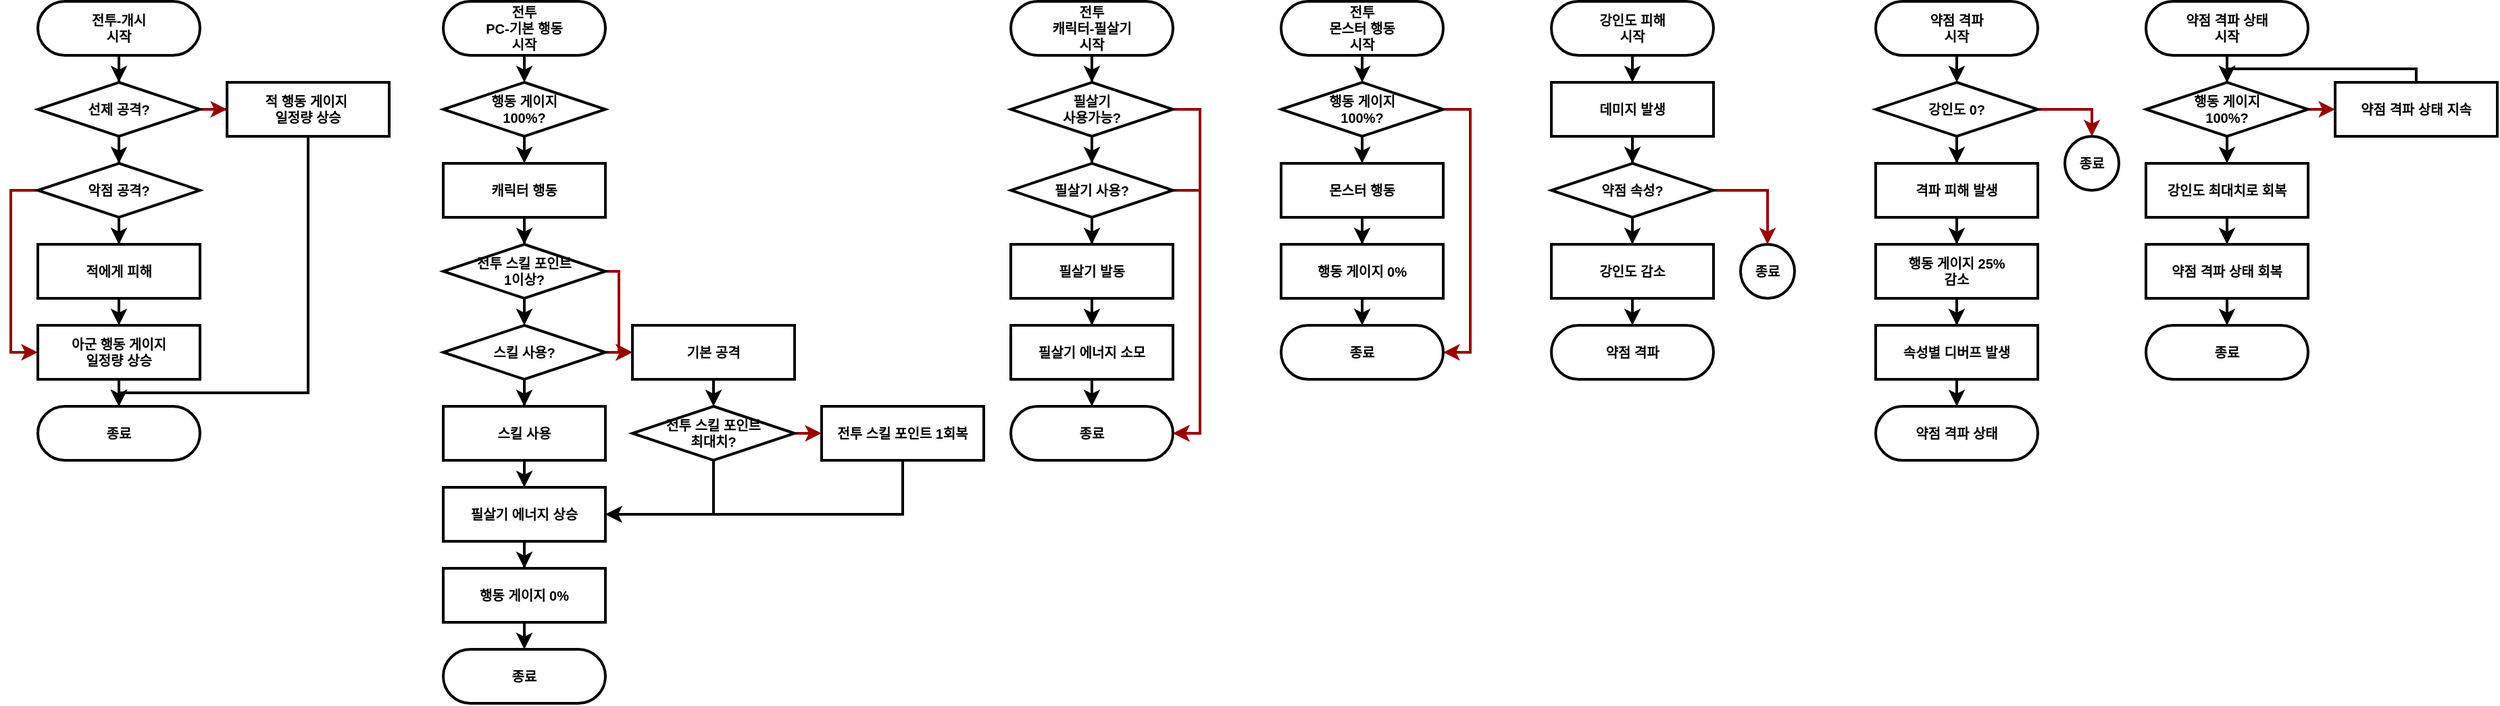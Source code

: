 <mxfile version="24.2.5" type="device">
  <diagram name="페이지-1" id="MwEd6E1gdcDkhidKaNLA">
    <mxGraphModel dx="1024" dy="1720" grid="1" gridSize="10" guides="1" tooltips="1" connect="1" arrows="1" fold="1" page="1" pageScale="1" pageWidth="827" pageHeight="1169" math="0" shadow="0">
      <root>
        <mxCell id="0" />
        <mxCell id="1" parent="0" />
        <mxCell id="18gImQfeWQ34hZyEtN6l-5" style="edgeStyle=orthogonalEdgeStyle;rounded=0;orthogonalLoop=1;jettySize=auto;html=1;exitX=0.5;exitY=1;exitDx=0;exitDy=0;strokeWidth=2;fontSize=10;fontStyle=1" parent="1" source="18gImQfeWQ34hZyEtN6l-1" target="18gImQfeWQ34hZyEtN6l-2" edge="1">
          <mxGeometry relative="1" as="geometry" />
        </mxCell>
        <mxCell id="18gImQfeWQ34hZyEtN6l-1" value="전투-개시&lt;div style=&quot;font-size: 10px;&quot;&gt;&lt;span style=&quot;background-color: initial; font-size: 10px;&quot;&gt;시작&lt;/span&gt;&lt;/div&gt;" style="rounded=1;whiteSpace=wrap;html=1;arcSize=50;strokeWidth=2;fontSize=10;fontStyle=1" parent="1" vertex="1">
          <mxGeometry x="40" width="120" height="40" as="geometry" />
        </mxCell>
        <mxCell id="18gImQfeWQ34hZyEtN6l-6" style="edgeStyle=orthogonalEdgeStyle;rounded=0;orthogonalLoop=1;jettySize=auto;html=1;exitX=0.5;exitY=1;exitDx=0;exitDy=0;strokeWidth=2;fontSize=10;fontStyle=1" parent="1" source="18gImQfeWQ34hZyEtN6l-2" target="18gImQfeWQ34hZyEtN6l-3" edge="1">
          <mxGeometry relative="1" as="geometry" />
        </mxCell>
        <mxCell id="18gImQfeWQ34hZyEtN6l-7" style="edgeStyle=orthogonalEdgeStyle;rounded=0;orthogonalLoop=1;jettySize=auto;html=1;exitX=1;exitY=0.5;exitDx=0;exitDy=0;strokeColor=#990000;strokeWidth=2;fontSize=10;fontStyle=1" parent="1" source="18gImQfeWQ34hZyEtN6l-2" target="18gImQfeWQ34hZyEtN6l-4" edge="1">
          <mxGeometry relative="1" as="geometry" />
        </mxCell>
        <mxCell id="18gImQfeWQ34hZyEtN6l-2" value="선제 공격?" style="rhombus;whiteSpace=wrap;html=1;strokeWidth=2;fontSize=10;fontStyle=1" parent="1" vertex="1">
          <mxGeometry x="40" y="60" width="120" height="40" as="geometry" />
        </mxCell>
        <mxCell id="18gImQfeWQ34hZyEtN6l-9" style="edgeStyle=orthogonalEdgeStyle;rounded=0;orthogonalLoop=1;jettySize=auto;html=1;exitX=0.5;exitY=1;exitDx=0;exitDy=0;strokeWidth=2;fontSize=10;fontStyle=1" parent="1" source="18gImQfeWQ34hZyEtN6l-3" target="18gImQfeWQ34hZyEtN6l-8" edge="1">
          <mxGeometry relative="1" as="geometry" />
        </mxCell>
        <mxCell id="18gImQfeWQ34hZyEtN6l-12" style="edgeStyle=orthogonalEdgeStyle;rounded=0;orthogonalLoop=1;jettySize=auto;html=1;exitX=0;exitY=0.5;exitDx=0;exitDy=0;entryX=0;entryY=0.5;entryDx=0;entryDy=0;strokeColor=#990000;strokeWidth=2;fontSize=10;fontStyle=1" parent="1" source="18gImQfeWQ34hZyEtN6l-3" target="18gImQfeWQ34hZyEtN6l-10" edge="1">
          <mxGeometry relative="1" as="geometry" />
        </mxCell>
        <mxCell id="18gImQfeWQ34hZyEtN6l-3" value="악점 공격?" style="rhombus;whiteSpace=wrap;html=1;strokeWidth=2;fontSize=10;fontStyle=1" parent="1" vertex="1">
          <mxGeometry x="40" y="120" width="120" height="40" as="geometry" />
        </mxCell>
        <mxCell id="18gImQfeWQ34hZyEtN6l-14" style="edgeStyle=orthogonalEdgeStyle;rounded=0;orthogonalLoop=1;jettySize=auto;html=1;exitX=0.5;exitY=1;exitDx=0;exitDy=0;entryX=0.5;entryY=0;entryDx=0;entryDy=0;strokeWidth=2;fontSize=10;fontStyle=1" parent="1" source="18gImQfeWQ34hZyEtN6l-4" target="18gImQfeWQ34hZyEtN6l-13" edge="1">
          <mxGeometry relative="1" as="geometry">
            <Array as="points">
              <mxPoint x="240" y="290" />
              <mxPoint x="100" y="290" />
            </Array>
          </mxGeometry>
        </mxCell>
        <mxCell id="18gImQfeWQ34hZyEtN6l-4" value="적 행동 게이지&amp;nbsp;&lt;div style=&quot;font-size: 10px;&quot;&gt;일정량 상승&lt;/div&gt;" style="rounded=1;whiteSpace=wrap;html=1;arcSize=0;strokeWidth=2;fontSize=10;fontStyle=1" parent="1" vertex="1">
          <mxGeometry x="180" y="60" width="120" height="40" as="geometry" />
        </mxCell>
        <mxCell id="18gImQfeWQ34hZyEtN6l-11" style="edgeStyle=orthogonalEdgeStyle;rounded=0;orthogonalLoop=1;jettySize=auto;html=1;exitX=0.5;exitY=1;exitDx=0;exitDy=0;entryX=0.5;entryY=0;entryDx=0;entryDy=0;strokeWidth=2;fontSize=10;fontStyle=1" parent="1" source="18gImQfeWQ34hZyEtN6l-8" target="18gImQfeWQ34hZyEtN6l-10" edge="1">
          <mxGeometry relative="1" as="geometry" />
        </mxCell>
        <mxCell id="18gImQfeWQ34hZyEtN6l-8" value="적에게 피해" style="rounded=1;whiteSpace=wrap;html=1;arcSize=0;strokeWidth=2;fontSize=10;fontStyle=1" parent="1" vertex="1">
          <mxGeometry x="40" y="180" width="120" height="40" as="geometry" />
        </mxCell>
        <mxCell id="18gImQfeWQ34hZyEtN6l-15" style="edgeStyle=orthogonalEdgeStyle;rounded=0;orthogonalLoop=1;jettySize=auto;html=1;exitX=0.5;exitY=1;exitDx=0;exitDy=0;entryX=0.5;entryY=0;entryDx=0;entryDy=0;strokeWidth=2;fontSize=10;fontStyle=1" parent="1" source="18gImQfeWQ34hZyEtN6l-10" target="18gImQfeWQ34hZyEtN6l-13" edge="1">
          <mxGeometry relative="1" as="geometry" />
        </mxCell>
        <mxCell id="18gImQfeWQ34hZyEtN6l-10" value="아군 행동 게이지&lt;div style=&quot;font-size: 10px;&quot;&gt;일정량 상승&lt;/div&gt;" style="rounded=1;whiteSpace=wrap;html=1;arcSize=0;strokeWidth=2;fontSize=10;fontStyle=1" parent="1" vertex="1">
          <mxGeometry x="40" y="240" width="120" height="40" as="geometry" />
        </mxCell>
        <mxCell id="18gImQfeWQ34hZyEtN6l-13" value="&lt;span style=&quot;background-color: initial; font-size: 10px;&quot;&gt;종료&lt;/span&gt;" style="rounded=1;whiteSpace=wrap;html=1;arcSize=50;strokeWidth=2;fontSize=10;fontStyle=1" parent="1" vertex="1">
          <mxGeometry x="40" y="300" width="120" height="40" as="geometry" />
        </mxCell>
        <mxCell id="18gImQfeWQ34hZyEtN6l-22" style="edgeStyle=orthogonalEdgeStyle;rounded=0;orthogonalLoop=1;jettySize=auto;html=1;exitX=0.5;exitY=1;exitDx=0;exitDy=0;entryX=0.5;entryY=0;entryDx=0;entryDy=0;strokeWidth=2;fontSize=10;fontStyle=1" parent="1" source="18gImQfeWQ34hZyEtN6l-16" target="18gImQfeWQ34hZyEtN6l-17" edge="1">
          <mxGeometry relative="1" as="geometry" />
        </mxCell>
        <mxCell id="18gImQfeWQ34hZyEtN6l-16" value="전투&lt;div style=&quot;font-size: 10px;&quot;&gt;PC-기본 행동&lt;div style=&quot;font-size: 10px;&quot;&gt;시작&lt;/div&gt;&lt;/div&gt;" style="rounded=1;whiteSpace=wrap;html=1;arcSize=50;strokeWidth=2;fontSize=10;fontStyle=1" parent="1" vertex="1">
          <mxGeometry x="340" width="120" height="40" as="geometry" />
        </mxCell>
        <mxCell id="18gImQfeWQ34hZyEtN6l-21" style="edgeStyle=orthogonalEdgeStyle;rounded=0;orthogonalLoop=1;jettySize=auto;html=1;exitX=0.5;exitY=1;exitDx=0;exitDy=0;entryX=0.5;entryY=0;entryDx=0;entryDy=0;strokeWidth=2;fontSize=10;fontStyle=1" parent="1" source="18gImQfeWQ34hZyEtN6l-17" target="18gImQfeWQ34hZyEtN6l-19" edge="1">
          <mxGeometry relative="1" as="geometry" />
        </mxCell>
        <mxCell id="18gImQfeWQ34hZyEtN6l-17" value="행동 게이지&lt;div style=&quot;font-size: 10px;&quot;&gt;100%?&lt;/div&gt;" style="rhombus;whiteSpace=wrap;html=1;strokeWidth=2;fontSize=10;fontStyle=1" parent="1" vertex="1">
          <mxGeometry x="340" y="60" width="120" height="40" as="geometry" />
        </mxCell>
        <mxCell id="18gImQfeWQ34hZyEtN6l-29" style="edgeStyle=orthogonalEdgeStyle;rounded=0;orthogonalLoop=1;jettySize=auto;html=1;exitX=0.5;exitY=1;exitDx=0;exitDy=0;strokeWidth=2;fontSize=10;fontStyle=1" parent="1" source="18gImQfeWQ34hZyEtN6l-19" target="18gImQfeWQ34hZyEtN6l-27" edge="1">
          <mxGeometry relative="1" as="geometry" />
        </mxCell>
        <mxCell id="18gImQfeWQ34hZyEtN6l-19" value="캐릭터 행동" style="rounded=1;whiteSpace=wrap;html=1;arcSize=0;strokeWidth=2;fontSize=10;fontStyle=1" parent="1" vertex="1">
          <mxGeometry x="340" y="120" width="120" height="40" as="geometry" />
        </mxCell>
        <mxCell id="18gImQfeWQ34hZyEtN6l-47" style="edgeStyle=orthogonalEdgeStyle;rounded=0;orthogonalLoop=1;jettySize=auto;html=1;exitX=0.5;exitY=1;exitDx=0;exitDy=0;strokeWidth=2;fontSize=10;fontStyle=1" parent="1" source="18gImQfeWQ34hZyEtN6l-25" target="18gImQfeWQ34hZyEtN6l-45" edge="1">
          <mxGeometry relative="1" as="geometry" />
        </mxCell>
        <mxCell id="18gImQfeWQ34hZyEtN6l-53" style="edgeStyle=orthogonalEdgeStyle;rounded=0;orthogonalLoop=1;jettySize=auto;html=1;exitX=1;exitY=0.5;exitDx=0;exitDy=0;entryX=1;entryY=0.5;entryDx=0;entryDy=0;strokeColor=#990000;strokeWidth=2;fontSize=10;fontStyle=1" parent="1" source="18gImQfeWQ34hZyEtN6l-25" target="18gImQfeWQ34hZyEtN6l-52" edge="1">
          <mxGeometry relative="1" as="geometry" />
        </mxCell>
        <mxCell id="18gImQfeWQ34hZyEtN6l-25" value="필살기&lt;div style=&quot;font-size: 10px;&quot;&gt;사용가능?&lt;/div&gt;" style="rhombus;whiteSpace=wrap;html=1;strokeWidth=2;fontSize=10;fontStyle=1" parent="1" vertex="1">
          <mxGeometry x="760" y="60" width="120" height="40" as="geometry" />
        </mxCell>
        <mxCell id="18gImQfeWQ34hZyEtN6l-31" style="edgeStyle=orthogonalEdgeStyle;rounded=0;orthogonalLoop=1;jettySize=auto;html=1;exitX=0.5;exitY=1;exitDx=0;exitDy=0;entryX=0.5;entryY=0;entryDx=0;entryDy=0;strokeWidth=2;fontSize=10;fontStyle=1" parent="1" source="18gImQfeWQ34hZyEtN6l-27" target="18gImQfeWQ34hZyEtN6l-30" edge="1">
          <mxGeometry relative="1" as="geometry" />
        </mxCell>
        <mxCell id="18gImQfeWQ34hZyEtN6l-36" style="edgeStyle=orthogonalEdgeStyle;rounded=0;orthogonalLoop=1;jettySize=auto;html=1;exitX=1;exitY=0.5;exitDx=0;exitDy=0;entryX=0;entryY=0.5;entryDx=0;entryDy=0;strokeColor=#990000;strokeWidth=2;fontSize=10;fontStyle=1" parent="1" source="18gImQfeWQ34hZyEtN6l-27" target="18gImQfeWQ34hZyEtN6l-33" edge="1">
          <mxGeometry relative="1" as="geometry">
            <Array as="points">
              <mxPoint x="470" y="200" />
              <mxPoint x="470" y="260" />
            </Array>
          </mxGeometry>
        </mxCell>
        <mxCell id="18gImQfeWQ34hZyEtN6l-27" value="전투 스킬 포인트&lt;div style=&quot;font-size: 10px;&quot;&gt;1이상?&lt;/div&gt;" style="rhombus;whiteSpace=wrap;html=1;strokeWidth=2;fontSize=10;fontStyle=1" parent="1" vertex="1">
          <mxGeometry x="340" y="180" width="120" height="40" as="geometry" />
        </mxCell>
        <mxCell id="18gImQfeWQ34hZyEtN6l-35" style="edgeStyle=orthogonalEdgeStyle;rounded=0;orthogonalLoop=1;jettySize=auto;html=1;exitX=0.5;exitY=1;exitDx=0;exitDy=0;strokeWidth=2;fontSize=10;fontStyle=1" parent="1" source="18gImQfeWQ34hZyEtN6l-30" target="18gImQfeWQ34hZyEtN6l-34" edge="1">
          <mxGeometry relative="1" as="geometry" />
        </mxCell>
        <mxCell id="18gImQfeWQ34hZyEtN6l-100" style="edgeStyle=orthogonalEdgeStyle;rounded=0;orthogonalLoop=1;jettySize=auto;html=1;exitX=1;exitY=0.5;exitDx=0;exitDy=0;entryX=0;entryY=0.5;entryDx=0;entryDy=0;strokeWidth=2;strokeColor=#990000;" parent="1" source="18gImQfeWQ34hZyEtN6l-30" target="18gImQfeWQ34hZyEtN6l-33" edge="1">
          <mxGeometry relative="1" as="geometry" />
        </mxCell>
        <mxCell id="18gImQfeWQ34hZyEtN6l-30" value="스킬 사용?" style="rhombus;whiteSpace=wrap;html=1;strokeWidth=2;fontSize=10;fontStyle=1" parent="1" vertex="1">
          <mxGeometry x="340" y="240" width="120" height="40" as="geometry" />
        </mxCell>
        <mxCell id="18gImQfeWQ34hZyEtN6l-41" style="edgeStyle=orthogonalEdgeStyle;rounded=0;orthogonalLoop=1;jettySize=auto;html=1;exitX=0.5;exitY=1;exitDx=0;exitDy=0;entryX=0.5;entryY=0;entryDx=0;entryDy=0;strokeWidth=2;fontSize=10;fontStyle=1" parent="1" source="18gImQfeWQ34hZyEtN6l-33" target="18gImQfeWQ34hZyEtN6l-98" edge="1">
          <mxGeometry relative="1" as="geometry" />
        </mxCell>
        <mxCell id="18gImQfeWQ34hZyEtN6l-33" value="기본 공격" style="rounded=1;whiteSpace=wrap;html=1;arcSize=0;strokeWidth=2;fontSize=10;fontStyle=1" parent="1" vertex="1">
          <mxGeometry x="480" y="240" width="120" height="40" as="geometry" />
        </mxCell>
        <mxCell id="18gImQfeWQ34hZyEtN6l-40" style="edgeStyle=orthogonalEdgeStyle;rounded=0;orthogonalLoop=1;jettySize=auto;html=1;exitX=0.5;exitY=1;exitDx=0;exitDy=0;strokeWidth=2;fontSize=10;fontStyle=1;entryX=0.5;entryY=0;entryDx=0;entryDy=0;" parent="1" source="18gImQfeWQ34hZyEtN6l-34" target="18gImQfeWQ34hZyEtN6l-104" edge="1">
          <mxGeometry relative="1" as="geometry" />
        </mxCell>
        <mxCell id="18gImQfeWQ34hZyEtN6l-34" value="스킬 사용" style="rounded=1;whiteSpace=wrap;html=1;arcSize=0;strokeWidth=2;fontSize=10;fontStyle=1" parent="1" vertex="1">
          <mxGeometry x="340" y="300" width="120" height="40" as="geometry" />
        </mxCell>
        <mxCell id="18gImQfeWQ34hZyEtN6l-43" style="edgeStyle=orthogonalEdgeStyle;rounded=0;orthogonalLoop=1;jettySize=auto;html=1;exitX=0.5;exitY=1;exitDx=0;exitDy=0;entryX=0.5;entryY=0;entryDx=0;entryDy=0;strokeWidth=2;fontSize=10;fontStyle=1" parent="1" source="18gImQfeWQ34hZyEtN6l-39" target="18gImQfeWQ34hZyEtN6l-42" edge="1">
          <mxGeometry relative="1" as="geometry" />
        </mxCell>
        <mxCell id="18gImQfeWQ34hZyEtN6l-39" value="행동 게이지 0%" style="rounded=1;whiteSpace=wrap;html=1;arcSize=0;strokeWidth=2;fontSize=10;fontStyle=1" parent="1" vertex="1">
          <mxGeometry x="340" y="420" width="120" height="40" as="geometry" />
        </mxCell>
        <mxCell id="18gImQfeWQ34hZyEtN6l-42" value="&lt;span style=&quot;background-color: initial; font-size: 10px;&quot;&gt;종료&lt;/span&gt;" style="rounded=1;whiteSpace=wrap;html=1;arcSize=50;strokeWidth=2;fontSize=10;fontStyle=1" parent="1" vertex="1">
          <mxGeometry x="340" y="480" width="120" height="40" as="geometry" />
        </mxCell>
        <mxCell id="18gImQfeWQ34hZyEtN6l-46" style="edgeStyle=orthogonalEdgeStyle;rounded=0;orthogonalLoop=1;jettySize=auto;html=1;exitX=0.5;exitY=1;exitDx=0;exitDy=0;strokeWidth=2;fontSize=10;fontStyle=1" parent="1" source="18gImQfeWQ34hZyEtN6l-44" target="18gImQfeWQ34hZyEtN6l-25" edge="1">
          <mxGeometry relative="1" as="geometry" />
        </mxCell>
        <mxCell id="18gImQfeWQ34hZyEtN6l-44" value="전투&lt;div style=&quot;font-size: 10px;&quot;&gt;캐릭터-필살기&lt;div style=&quot;font-size: 10px;&quot;&gt;시작&lt;/div&gt;&lt;/div&gt;" style="rounded=1;whiteSpace=wrap;html=1;arcSize=50;strokeWidth=2;fontSize=10;fontStyle=1" parent="1" vertex="1">
          <mxGeometry x="760" width="120" height="40" as="geometry" />
        </mxCell>
        <mxCell id="18gImQfeWQ34hZyEtN6l-50" style="edgeStyle=orthogonalEdgeStyle;rounded=0;orthogonalLoop=1;jettySize=auto;html=1;exitX=0.5;exitY=1;exitDx=0;exitDy=0;strokeWidth=2;fontSize=10;fontStyle=1" parent="1" source="18gImQfeWQ34hZyEtN6l-45" target="18gImQfeWQ34hZyEtN6l-48" edge="1">
          <mxGeometry relative="1" as="geometry" />
        </mxCell>
        <mxCell id="18gImQfeWQ34hZyEtN6l-54" style="edgeStyle=orthogonalEdgeStyle;rounded=0;orthogonalLoop=1;jettySize=auto;html=1;exitX=1;exitY=0.5;exitDx=0;exitDy=0;entryX=1;entryY=0.5;entryDx=0;entryDy=0;strokeColor=#990000;strokeWidth=2;fontSize=10;fontStyle=1" parent="1" source="18gImQfeWQ34hZyEtN6l-45" target="18gImQfeWQ34hZyEtN6l-52" edge="1">
          <mxGeometry relative="1" as="geometry" />
        </mxCell>
        <mxCell id="18gImQfeWQ34hZyEtN6l-45" value="필살기 사용?" style="rhombus;whiteSpace=wrap;html=1;strokeWidth=2;fontSize=10;fontStyle=1" parent="1" vertex="1">
          <mxGeometry x="760" y="120" width="120" height="40" as="geometry" />
        </mxCell>
        <mxCell id="18gImQfeWQ34hZyEtN6l-51" style="edgeStyle=orthogonalEdgeStyle;rounded=0;orthogonalLoop=1;jettySize=auto;html=1;exitX=0.5;exitY=1;exitDx=0;exitDy=0;strokeWidth=2;fontSize=10;fontStyle=1" parent="1" source="18gImQfeWQ34hZyEtN6l-48" target="18gImQfeWQ34hZyEtN6l-49" edge="1">
          <mxGeometry relative="1" as="geometry" />
        </mxCell>
        <mxCell id="18gImQfeWQ34hZyEtN6l-48" value="필살기 발동" style="rounded=1;whiteSpace=wrap;html=1;arcSize=0;strokeWidth=2;fontSize=10;fontStyle=1" parent="1" vertex="1">
          <mxGeometry x="760" y="180" width="120" height="40" as="geometry" />
        </mxCell>
        <mxCell id="18gImQfeWQ34hZyEtN6l-55" style="edgeStyle=orthogonalEdgeStyle;rounded=0;orthogonalLoop=1;jettySize=auto;html=1;exitX=0.5;exitY=1;exitDx=0;exitDy=0;entryX=0.5;entryY=0;entryDx=0;entryDy=0;strokeWidth=2;fontSize=10;fontStyle=1" parent="1" source="18gImQfeWQ34hZyEtN6l-49" target="18gImQfeWQ34hZyEtN6l-52" edge="1">
          <mxGeometry relative="1" as="geometry" />
        </mxCell>
        <mxCell id="18gImQfeWQ34hZyEtN6l-49" value="필살기 에너지 소모" style="rounded=1;whiteSpace=wrap;html=1;arcSize=0;strokeWidth=2;fontSize=10;fontStyle=1" parent="1" vertex="1">
          <mxGeometry x="760" y="240" width="120" height="40" as="geometry" />
        </mxCell>
        <mxCell id="18gImQfeWQ34hZyEtN6l-52" value="&lt;span style=&quot;background-color: initial; font-size: 10px;&quot;&gt;종료&lt;/span&gt;" style="rounded=1;whiteSpace=wrap;html=1;arcSize=50;strokeWidth=2;fontSize=10;fontStyle=1" parent="1" vertex="1">
          <mxGeometry x="760" y="300" width="120" height="40" as="geometry" />
        </mxCell>
        <mxCell id="18gImQfeWQ34hZyEtN6l-102" style="edgeStyle=orthogonalEdgeStyle;rounded=0;orthogonalLoop=1;jettySize=auto;html=1;exitX=0.5;exitY=1;exitDx=0;exitDy=0;entryX=1;entryY=0.5;entryDx=0;entryDy=0;strokeWidth=2;" parent="1" source="18gImQfeWQ34hZyEtN6l-97" target="18gImQfeWQ34hZyEtN6l-104" edge="1">
          <mxGeometry relative="1" as="geometry" />
        </mxCell>
        <mxCell id="18gImQfeWQ34hZyEtN6l-97" value="전투 스킬 포인트 1회복" style="rounded=1;whiteSpace=wrap;html=1;arcSize=0;strokeWidth=2;fontSize=10;fontStyle=1" parent="1" vertex="1">
          <mxGeometry x="620" y="300" width="120" height="40" as="geometry" />
        </mxCell>
        <mxCell id="18gImQfeWQ34hZyEtN6l-99" style="edgeStyle=orthogonalEdgeStyle;rounded=0;orthogonalLoop=1;jettySize=auto;html=1;exitX=1;exitY=0.5;exitDx=0;exitDy=0;entryX=0;entryY=0.5;entryDx=0;entryDy=0;strokeWidth=2;strokeColor=#990000;" parent="1" source="18gImQfeWQ34hZyEtN6l-98" target="18gImQfeWQ34hZyEtN6l-97" edge="1">
          <mxGeometry relative="1" as="geometry" />
        </mxCell>
        <mxCell id="18gImQfeWQ34hZyEtN6l-101" style="edgeStyle=orthogonalEdgeStyle;rounded=0;orthogonalLoop=1;jettySize=auto;html=1;exitX=0.5;exitY=1;exitDx=0;exitDy=0;entryX=1;entryY=0.5;entryDx=0;entryDy=0;strokeWidth=2;" parent="1" source="18gImQfeWQ34hZyEtN6l-98" target="18gImQfeWQ34hZyEtN6l-104" edge="1">
          <mxGeometry relative="1" as="geometry" />
        </mxCell>
        <mxCell id="18gImQfeWQ34hZyEtN6l-98" value="전투 스킬 포인트&lt;div style=&quot;font-size: 10px;&quot;&gt;최대치?&lt;/div&gt;" style="rhombus;whiteSpace=wrap;html=1;strokeWidth=2;fontSize=10;fontStyle=1" parent="1" vertex="1">
          <mxGeometry x="480" y="300" width="120" height="40" as="geometry" />
        </mxCell>
        <mxCell id="18gImQfeWQ34hZyEtN6l-106" style="edgeStyle=orthogonalEdgeStyle;rounded=0;orthogonalLoop=1;jettySize=auto;html=1;exitX=0.5;exitY=1;exitDx=0;exitDy=0;strokeWidth=2;" parent="1" source="18gImQfeWQ34hZyEtN6l-104" target="18gImQfeWQ34hZyEtN6l-39" edge="1">
          <mxGeometry relative="1" as="geometry" />
        </mxCell>
        <mxCell id="18gImQfeWQ34hZyEtN6l-104" value="필살기 에너지 상승" style="rounded=1;whiteSpace=wrap;html=1;arcSize=0;strokeWidth=2;fontSize=10;fontStyle=1" parent="1" vertex="1">
          <mxGeometry x="340" y="360" width="120" height="40" as="geometry" />
        </mxCell>
        <mxCell id="18gImQfeWQ34hZyEtN6l-108" style="edgeStyle=orthogonalEdgeStyle;rounded=0;orthogonalLoop=1;jettySize=auto;html=1;exitX=0.5;exitY=1;exitDx=0;exitDy=0;entryX=0.5;entryY=0;entryDx=0;entryDy=0;strokeWidth=2;fontSize=10;fontStyle=1" parent="1" source="18gImQfeWQ34hZyEtN6l-109" target="18gImQfeWQ34hZyEtN6l-111" edge="1">
          <mxGeometry relative="1" as="geometry" />
        </mxCell>
        <mxCell id="18gImQfeWQ34hZyEtN6l-109" value="전투&lt;div style=&quot;font-size: 10px;&quot;&gt;몬스터 행동&lt;div style=&quot;font-size: 10px;&quot;&gt;시작&lt;/div&gt;&lt;/div&gt;" style="rounded=1;whiteSpace=wrap;html=1;arcSize=50;strokeWidth=2;fontSize=10;fontStyle=1" parent="1" vertex="1">
          <mxGeometry x="960" width="120" height="40" as="geometry" />
        </mxCell>
        <mxCell id="18gImQfeWQ34hZyEtN6l-110" style="edgeStyle=orthogonalEdgeStyle;rounded=0;orthogonalLoop=1;jettySize=auto;html=1;exitX=0.5;exitY=1;exitDx=0;exitDy=0;entryX=0.5;entryY=0;entryDx=0;entryDy=0;strokeWidth=2;fontSize=10;fontStyle=1" parent="1" source="18gImQfeWQ34hZyEtN6l-111" target="18gImQfeWQ34hZyEtN6l-113" edge="1">
          <mxGeometry relative="1" as="geometry" />
        </mxCell>
        <mxCell id="18gImQfeWQ34hZyEtN6l-135" style="edgeStyle=orthogonalEdgeStyle;rounded=0;orthogonalLoop=1;jettySize=auto;html=1;exitX=1;exitY=0.5;exitDx=0;exitDy=0;entryX=1;entryY=0.5;entryDx=0;entryDy=0;strokeWidth=2;strokeColor=#990000;" parent="1" source="18gImQfeWQ34hZyEtN6l-111" target="18gImQfeWQ34hZyEtN6l-126" edge="1">
          <mxGeometry relative="1" as="geometry" />
        </mxCell>
        <mxCell id="18gImQfeWQ34hZyEtN6l-111" value="행동 게이지&lt;div style=&quot;font-size: 10px;&quot;&gt;100%?&lt;/div&gt;" style="rhombus;whiteSpace=wrap;html=1;strokeWidth=2;fontSize=10;fontStyle=1" parent="1" vertex="1">
          <mxGeometry x="960" y="60" width="120" height="40" as="geometry" />
        </mxCell>
        <mxCell id="18gImQfeWQ34hZyEtN6l-112" style="edgeStyle=orthogonalEdgeStyle;rounded=0;orthogonalLoop=1;jettySize=auto;html=1;exitX=0.5;exitY=1;exitDx=0;exitDy=0;strokeWidth=2;fontSize=10;fontStyle=1" parent="1" source="18gImQfeWQ34hZyEtN6l-113" target="18gImQfeWQ34hZyEtN6l-125" edge="1">
          <mxGeometry relative="1" as="geometry">
            <mxPoint x="1020" y="180" as="targetPoint" />
          </mxGeometry>
        </mxCell>
        <mxCell id="18gImQfeWQ34hZyEtN6l-113" value="몬스터 행동" style="rounded=1;whiteSpace=wrap;html=1;arcSize=0;strokeWidth=2;fontSize=10;fontStyle=1" parent="1" vertex="1">
          <mxGeometry x="960" y="120" width="120" height="40" as="geometry" />
        </mxCell>
        <mxCell id="18gImQfeWQ34hZyEtN6l-124" style="edgeStyle=orthogonalEdgeStyle;rounded=0;orthogonalLoop=1;jettySize=auto;html=1;exitX=0.5;exitY=1;exitDx=0;exitDy=0;entryX=0.5;entryY=0;entryDx=0;entryDy=0;strokeWidth=2;fontSize=10;fontStyle=1" parent="1" source="18gImQfeWQ34hZyEtN6l-125" target="18gImQfeWQ34hZyEtN6l-126" edge="1">
          <mxGeometry relative="1" as="geometry" />
        </mxCell>
        <mxCell id="18gImQfeWQ34hZyEtN6l-125" value="행동 게이지 0%" style="rounded=1;whiteSpace=wrap;html=1;arcSize=0;strokeWidth=2;fontSize=10;fontStyle=1" parent="1" vertex="1">
          <mxGeometry x="960" y="180" width="120" height="40" as="geometry" />
        </mxCell>
        <mxCell id="18gImQfeWQ34hZyEtN6l-126" value="&lt;span style=&quot;background-color: initial; font-size: 10px;&quot;&gt;종료&lt;/span&gt;" style="rounded=1;whiteSpace=wrap;html=1;arcSize=50;strokeWidth=2;fontSize=10;fontStyle=1" parent="1" vertex="1">
          <mxGeometry x="960" y="240" width="120" height="40" as="geometry" />
        </mxCell>
        <mxCell id="Svc8wNhVJ0necFG6lNLn-21" style="edgeStyle=orthogonalEdgeStyle;rounded=0;orthogonalLoop=1;jettySize=auto;html=1;exitX=0.5;exitY=1;exitDx=0;exitDy=0;strokeWidth=2;fontSize=10;fontStyle=1" edge="1" parent="1" source="Svc8wNhVJ0necFG6lNLn-22" target="Svc8wNhVJ0necFG6lNLn-38">
          <mxGeometry relative="1" as="geometry" />
        </mxCell>
        <mxCell id="Svc8wNhVJ0necFG6lNLn-22" value="약점 격파 상태&lt;div style=&quot;font-size: 10px;&quot;&gt;시작&lt;/div&gt;" style="rounded=1;whiteSpace=wrap;html=1;arcSize=50;strokeWidth=2;fontSize=10;fontStyle=1" vertex="1" parent="1">
          <mxGeometry x="1600" width="120" height="40" as="geometry" />
        </mxCell>
        <mxCell id="Svc8wNhVJ0necFG6lNLn-23" style="edgeStyle=orthogonalEdgeStyle;rounded=0;orthogonalLoop=1;jettySize=auto;html=1;exitX=1;exitY=0.5;exitDx=0;exitDy=0;entryX=0.5;entryY=0;entryDx=0;entryDy=0;strokeColor=#990000;strokeWidth=2;fontSize=10;fontStyle=1" edge="1" parent="1" source="Svc8wNhVJ0necFG6lNLn-25" target="Svc8wNhVJ0necFG6lNLn-34">
          <mxGeometry relative="1" as="geometry" />
        </mxCell>
        <mxCell id="Svc8wNhVJ0necFG6lNLn-24" style="edgeStyle=orthogonalEdgeStyle;rounded=0;orthogonalLoop=1;jettySize=auto;html=1;exitX=0.5;exitY=1;exitDx=0;exitDy=0;strokeWidth=2;" edge="1" parent="1" source="Svc8wNhVJ0necFG6lNLn-25" target="Svc8wNhVJ0necFG6lNLn-27">
          <mxGeometry relative="1" as="geometry" />
        </mxCell>
        <mxCell id="Svc8wNhVJ0necFG6lNLn-25" value="강인도 0?" style="rhombus;whiteSpace=wrap;html=1;strokeWidth=2;fontSize=10;fontStyle=1" vertex="1" parent="1">
          <mxGeometry x="1400" y="60" width="120" height="40" as="geometry" />
        </mxCell>
        <mxCell id="Svc8wNhVJ0necFG6lNLn-26" style="edgeStyle=orthogonalEdgeStyle;rounded=0;orthogonalLoop=1;jettySize=auto;html=1;exitX=0.5;exitY=1;exitDx=0;exitDy=0;strokeWidth=2;fontSize=10;fontStyle=1" edge="1" parent="1" source="Svc8wNhVJ0necFG6lNLn-27" target="Svc8wNhVJ0necFG6lNLn-29">
          <mxGeometry relative="1" as="geometry" />
        </mxCell>
        <mxCell id="Svc8wNhVJ0necFG6lNLn-27" value="격파 피해 발생" style="rounded=1;whiteSpace=wrap;html=1;arcSize=0;strokeWidth=2;fontSize=10;fontStyle=1" vertex="1" parent="1">
          <mxGeometry x="1400" y="120" width="120" height="40" as="geometry" />
        </mxCell>
        <mxCell id="Svc8wNhVJ0necFG6lNLn-28" style="edgeStyle=orthogonalEdgeStyle;rounded=0;orthogonalLoop=1;jettySize=auto;html=1;exitX=0.5;exitY=1;exitDx=0;exitDy=0;strokeWidth=2;fontSize=10;fontStyle=1" edge="1" parent="1" source="Svc8wNhVJ0necFG6lNLn-29" target="Svc8wNhVJ0necFG6lNLn-31">
          <mxGeometry relative="1" as="geometry" />
        </mxCell>
        <mxCell id="Svc8wNhVJ0necFG6lNLn-29" value="행동 게이지 25%&lt;div&gt;감소&lt;/div&gt;" style="rounded=1;whiteSpace=wrap;html=1;arcSize=0;strokeWidth=2;fontSize=10;fontStyle=1" vertex="1" parent="1">
          <mxGeometry x="1400" y="180" width="120" height="40" as="geometry" />
        </mxCell>
        <mxCell id="Svc8wNhVJ0necFG6lNLn-30" style="edgeStyle=orthogonalEdgeStyle;rounded=0;orthogonalLoop=1;jettySize=auto;html=1;exitX=0.5;exitY=1;exitDx=0;exitDy=0;entryX=0.5;entryY=0;entryDx=0;entryDy=0;strokeWidth=2;fontSize=10;fontStyle=1" edge="1" parent="1" source="Svc8wNhVJ0necFG6lNLn-31" target="Svc8wNhVJ0necFG6lNLn-35">
          <mxGeometry relative="1" as="geometry" />
        </mxCell>
        <mxCell id="Svc8wNhVJ0necFG6lNLn-31" value="속성별 디버프 발생" style="rounded=1;whiteSpace=wrap;html=1;arcSize=0;strokeWidth=2;fontSize=10;fontStyle=1" vertex="1" parent="1">
          <mxGeometry x="1400" y="240" width="120" height="40" as="geometry" />
        </mxCell>
        <mxCell id="Svc8wNhVJ0necFG6lNLn-32" style="edgeStyle=orthogonalEdgeStyle;rounded=0;orthogonalLoop=1;jettySize=auto;html=1;exitX=0.5;exitY=1;exitDx=0;exitDy=0;entryX=0.5;entryY=0;entryDx=0;entryDy=0;strokeWidth=2;" edge="1" parent="1" source="Svc8wNhVJ0necFG6lNLn-33" target="Svc8wNhVJ0necFG6lNLn-25">
          <mxGeometry relative="1" as="geometry" />
        </mxCell>
        <mxCell id="Svc8wNhVJ0necFG6lNLn-33" value="약점 격파&lt;div style=&quot;font-size: 10px;&quot;&gt;시작&lt;/div&gt;" style="rounded=1;whiteSpace=wrap;html=1;arcSize=50;strokeWidth=2;fontSize=10;fontStyle=1" vertex="1" parent="1">
          <mxGeometry x="1400" width="120" height="40" as="geometry" />
        </mxCell>
        <mxCell id="Svc8wNhVJ0necFG6lNLn-34" value="종료" style="rounded=1;whiteSpace=wrap;html=1;arcSize=50;strokeWidth=2;fontSize=10;fontStyle=1" vertex="1" parent="1">
          <mxGeometry x="1540" y="100" width="40" height="40" as="geometry" />
        </mxCell>
        <mxCell id="Svc8wNhVJ0necFG6lNLn-35" value="약점 격파 상태" style="rounded=1;whiteSpace=wrap;html=1;arcSize=50;strokeWidth=2;fontSize=10;fontStyle=1" vertex="1" parent="1">
          <mxGeometry x="1400" y="300" width="120" height="40" as="geometry" />
        </mxCell>
        <mxCell id="Svc8wNhVJ0necFG6lNLn-36" style="edgeStyle=orthogonalEdgeStyle;rounded=0;orthogonalLoop=1;jettySize=auto;html=1;exitX=0.5;exitY=1;exitDx=0;exitDy=0;entryX=0.5;entryY=0;entryDx=0;entryDy=0;strokeWidth=2;fontSize=10;fontStyle=1" edge="1" parent="1" source="Svc8wNhVJ0necFG6lNLn-38" target="Svc8wNhVJ0necFG6lNLn-45">
          <mxGeometry relative="1" as="geometry" />
        </mxCell>
        <mxCell id="Svc8wNhVJ0necFG6lNLn-37" style="edgeStyle=orthogonalEdgeStyle;rounded=0;orthogonalLoop=1;jettySize=auto;html=1;exitX=1;exitY=0.5;exitDx=0;exitDy=0;entryX=0;entryY=0.5;entryDx=0;entryDy=0;strokeColor=#990000;strokeWidth=2;fontSize=10;fontStyle=1" edge="1" parent="1" source="Svc8wNhVJ0necFG6lNLn-38" target="Svc8wNhVJ0necFG6lNLn-42">
          <mxGeometry relative="1" as="geometry" />
        </mxCell>
        <mxCell id="Svc8wNhVJ0necFG6lNLn-38" value="행동 게이지&lt;div style=&quot;font-size: 10px;&quot;&gt;&lt;span style=&quot;background-color: initial; font-size: 10px;&quot;&gt;100%?&lt;/span&gt;&lt;/div&gt;" style="rhombus;whiteSpace=wrap;html=1;strokeWidth=2;fontSize=10;fontStyle=1" vertex="1" parent="1">
          <mxGeometry x="1600" y="60" width="120" height="40" as="geometry" />
        </mxCell>
        <mxCell id="Svc8wNhVJ0necFG6lNLn-39" style="edgeStyle=orthogonalEdgeStyle;rounded=0;orthogonalLoop=1;jettySize=auto;html=1;exitX=0.5;exitY=1;exitDx=0;exitDy=0;entryX=0.5;entryY=0;entryDx=0;entryDy=0;strokeWidth=2;" edge="1" parent="1" source="Svc8wNhVJ0necFG6lNLn-40" target="Svc8wNhVJ0necFG6lNLn-43">
          <mxGeometry relative="1" as="geometry" />
        </mxCell>
        <mxCell id="Svc8wNhVJ0necFG6lNLn-40" value="약점 격파 상태 회복" style="rounded=1;whiteSpace=wrap;html=1;arcSize=0;strokeWidth=2;fontSize=10;fontStyle=1" vertex="1" parent="1">
          <mxGeometry x="1600" y="180" width="120" height="40" as="geometry" />
        </mxCell>
        <mxCell id="Svc8wNhVJ0necFG6lNLn-41" style="edgeStyle=orthogonalEdgeStyle;rounded=0;orthogonalLoop=1;jettySize=auto;html=1;exitX=0.5;exitY=0;exitDx=0;exitDy=0;entryX=0.5;entryY=0;entryDx=0;entryDy=0;strokeWidth=2;fontSize=10;fontStyle=1" edge="1" parent="1" source="Svc8wNhVJ0necFG6lNLn-42" target="Svc8wNhVJ0necFG6lNLn-38">
          <mxGeometry relative="1" as="geometry">
            <Array as="points">
              <mxPoint x="1800" y="50" />
              <mxPoint x="1660" y="50" />
            </Array>
          </mxGeometry>
        </mxCell>
        <mxCell id="Svc8wNhVJ0necFG6lNLn-42" value="약점 격파 상태 지속" style="rounded=1;whiteSpace=wrap;html=1;arcSize=0;strokeWidth=2;fontSize=10;fontStyle=1" vertex="1" parent="1">
          <mxGeometry x="1740" y="60" width="120" height="40" as="geometry" />
        </mxCell>
        <mxCell id="Svc8wNhVJ0necFG6lNLn-43" value="종료" style="rounded=1;whiteSpace=wrap;html=1;arcSize=50;strokeWidth=2;fontSize=10;fontStyle=1" vertex="1" parent="1">
          <mxGeometry x="1600" y="240" width="120" height="40" as="geometry" />
        </mxCell>
        <mxCell id="Svc8wNhVJ0necFG6lNLn-44" style="edgeStyle=orthogonalEdgeStyle;rounded=0;orthogonalLoop=1;jettySize=auto;html=1;exitX=0.5;exitY=1;exitDx=0;exitDy=0;strokeWidth=2;entryX=0.5;entryY=0;entryDx=0;entryDy=0;" edge="1" parent="1" source="Svc8wNhVJ0necFG6lNLn-45" target="Svc8wNhVJ0necFG6lNLn-40">
          <mxGeometry relative="1" as="geometry" />
        </mxCell>
        <mxCell id="Svc8wNhVJ0necFG6lNLn-45" value="강인도 최대치로 회복" style="rounded=1;whiteSpace=wrap;html=1;arcSize=0;strokeWidth=2;fontSize=10;fontStyle=1" vertex="1" parent="1">
          <mxGeometry x="1600" y="120" width="120" height="40" as="geometry" />
        </mxCell>
        <mxCell id="Svc8wNhVJ0necFG6lNLn-46" style="edgeStyle=orthogonalEdgeStyle;rounded=0;orthogonalLoop=1;jettySize=auto;html=1;exitX=0.5;exitY=1;exitDx=0;exitDy=0;entryX=0.5;entryY=0;entryDx=0;entryDy=0;strokeWidth=2;fontSize=10;fontStyle=1" edge="1" parent="1" source="Svc8wNhVJ0necFG6lNLn-47" target="Svc8wNhVJ0necFG6lNLn-53">
          <mxGeometry relative="1" as="geometry" />
        </mxCell>
        <mxCell id="Svc8wNhVJ0necFG6lNLn-47" value="강인도 피해&lt;div style=&quot;font-size: 10px;&quot;&gt;&lt;span style=&quot;background-color: initial; font-size: 10px;&quot;&gt;시작&lt;/span&gt;&lt;/div&gt;" style="rounded=1;whiteSpace=wrap;html=1;arcSize=50;strokeWidth=2;fontSize=10;fontStyle=1" vertex="1" parent="1">
          <mxGeometry x="1160" width="120" height="40" as="geometry" />
        </mxCell>
        <mxCell id="Svc8wNhVJ0necFG6lNLn-48" style="edgeStyle=orthogonalEdgeStyle;rounded=0;orthogonalLoop=1;jettySize=auto;html=1;exitX=0.5;exitY=1;exitDx=0;exitDy=0;strokeWidth=2;fontSize=10;fontStyle=1;entryX=0.5;entryY=0;entryDx=0;entryDy=0;" edge="1" parent="1" source="Svc8wNhVJ0necFG6lNLn-49" target="Svc8wNhVJ0necFG6lNLn-50">
          <mxGeometry relative="1" as="geometry">
            <mxPoint x="1220.04" y="240.013" as="targetPoint" />
          </mxGeometry>
        </mxCell>
        <mxCell id="Svc8wNhVJ0necFG6lNLn-49" value="강인도 감소" style="rounded=1;whiteSpace=wrap;html=1;arcSize=0;strokeWidth=2;fontSize=10;fontStyle=1" vertex="1" parent="1">
          <mxGeometry x="1160" y="180" width="120" height="40" as="geometry" />
        </mxCell>
        <mxCell id="Svc8wNhVJ0necFG6lNLn-50" value="약점 격파" style="rounded=1;whiteSpace=wrap;html=1;arcSize=50;strokeWidth=2;fontSize=10;fontStyle=1" vertex="1" parent="1">
          <mxGeometry x="1160" y="240" width="120" height="40" as="geometry" />
        </mxCell>
        <mxCell id="Svc8wNhVJ0necFG6lNLn-51" value="종료" style="rounded=1;whiteSpace=wrap;html=1;arcSize=50;strokeWidth=2;fontSize=10;fontStyle=1" vertex="1" parent="1">
          <mxGeometry x="1300" y="180" width="40" height="40" as="geometry" />
        </mxCell>
        <mxCell id="Svc8wNhVJ0necFG6lNLn-52" style="edgeStyle=orthogonalEdgeStyle;rounded=0;orthogonalLoop=1;jettySize=auto;html=1;exitX=0.5;exitY=1;exitDx=0;exitDy=0;strokeWidth=2;" edge="1" parent="1" source="Svc8wNhVJ0necFG6lNLn-53" target="Svc8wNhVJ0necFG6lNLn-56">
          <mxGeometry relative="1" as="geometry" />
        </mxCell>
        <mxCell id="Svc8wNhVJ0necFG6lNLn-53" value="데미지 발생" style="rounded=1;whiteSpace=wrap;html=1;arcSize=0;strokeWidth=2;fontSize=10;fontStyle=1" vertex="1" parent="1">
          <mxGeometry x="1160" y="60" width="120" height="40" as="geometry" />
        </mxCell>
        <mxCell id="Svc8wNhVJ0necFG6lNLn-54" style="edgeStyle=orthogonalEdgeStyle;rounded=0;orthogonalLoop=1;jettySize=auto;html=1;exitX=1;exitY=0.5;exitDx=0;exitDy=0;strokeWidth=2;strokeColor=#990000;" edge="1" parent="1" source="Svc8wNhVJ0necFG6lNLn-56" target="Svc8wNhVJ0necFG6lNLn-51">
          <mxGeometry relative="1" as="geometry" />
        </mxCell>
        <mxCell id="Svc8wNhVJ0necFG6lNLn-55" style="edgeStyle=orthogonalEdgeStyle;rounded=0;orthogonalLoop=1;jettySize=auto;html=1;exitX=0.5;exitY=1;exitDx=0;exitDy=0;strokeWidth=2;entryX=0.5;entryY=0;entryDx=0;entryDy=0;" edge="1" parent="1" source="Svc8wNhVJ0necFG6lNLn-56" target="Svc8wNhVJ0necFG6lNLn-49">
          <mxGeometry relative="1" as="geometry">
            <mxPoint x="1220" y="180.0" as="targetPoint" />
          </mxGeometry>
        </mxCell>
        <mxCell id="Svc8wNhVJ0necFG6lNLn-56" value="약점 속성?" style="rhombus;whiteSpace=wrap;html=1;strokeWidth=2;fontSize=10;fontStyle=1" vertex="1" parent="1">
          <mxGeometry x="1160" y="120" width="120" height="40" as="geometry" />
        </mxCell>
      </root>
    </mxGraphModel>
  </diagram>
</mxfile>
